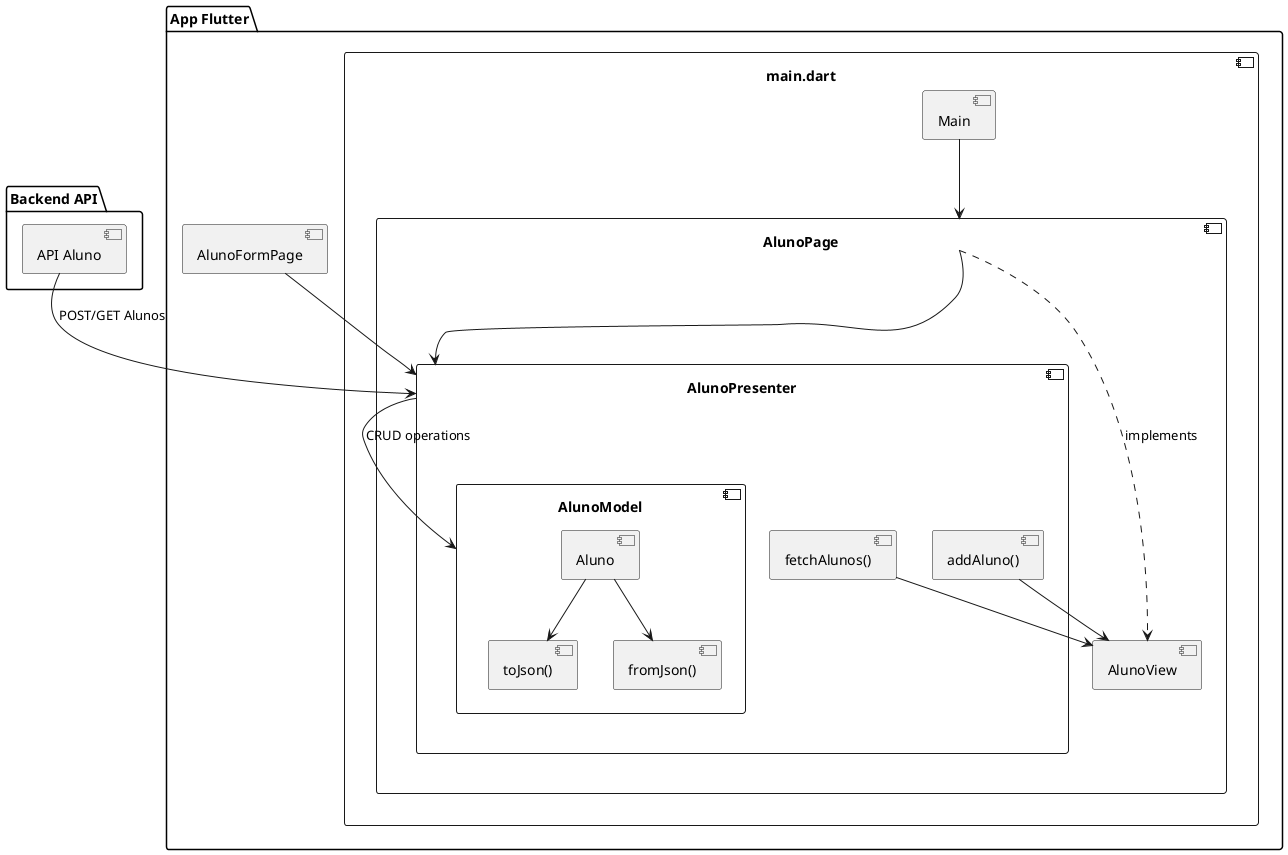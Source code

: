 @startuml

package "App Flutter" {
    component "main.dart" {
        [Main] --> [AlunoPage]
    }
    
    component "AlunoPage" {
        [AlunoPage] --> [AlunoPresenter]
        [AlunoPage] ..> [AlunoView] : implements
    }
    
    component "AlunoFormPage" {
        [AlunoFormPage] --> [AlunoPresenter]
    }
    
    component "AlunoPresenter" {
        [fetchAlunos()] --> [AlunoView]
        [addAluno()] --> [AlunoView]
        [AlunoPresenter] --> [AlunoModel] : CRUD operations
    }
    
    component "AlunoModel" {
        [Aluno] 
        [Aluno] --> [toJson()]
        [Aluno] --> [fromJson()]
    }
}

package "Backend API" {
    [API Aluno] --> [AlunoPresenter] : POST/GET Alunos
}

@enduml
